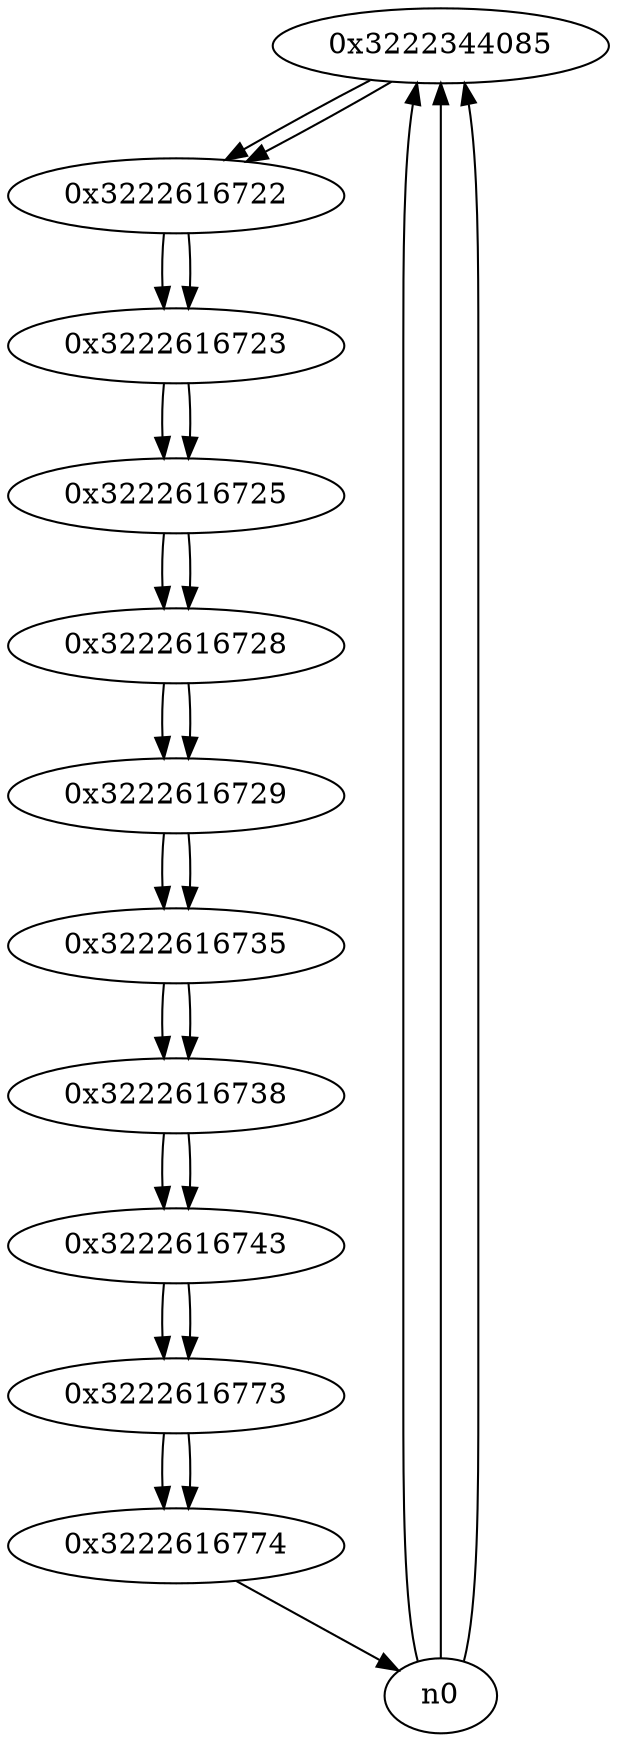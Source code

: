 digraph G{
/* nodes */
  n1 [label="0x3222344085"]
  n2 [label="0x3222616722"]
  n3 [label="0x3222616723"]
  n4 [label="0x3222616725"]
  n5 [label="0x3222616728"]
  n6 [label="0x3222616729"]
  n7 [label="0x3222616735"]
  n8 [label="0x3222616738"]
  n9 [label="0x3222616743"]
  n10 [label="0x3222616773"]
  n11 [label="0x3222616774"]
/* edges */
n1 -> n2;
n0 -> n1;
n0 -> n1;
n0 -> n1;
n2 -> n3;
n1 -> n2;
n3 -> n4;
n2 -> n3;
n4 -> n5;
n3 -> n4;
n5 -> n6;
n4 -> n5;
n6 -> n7;
n5 -> n6;
n7 -> n8;
n6 -> n7;
n8 -> n9;
n7 -> n8;
n9 -> n10;
n8 -> n9;
n10 -> n11;
n9 -> n10;
n11 -> n0;
n10 -> n11;
}
